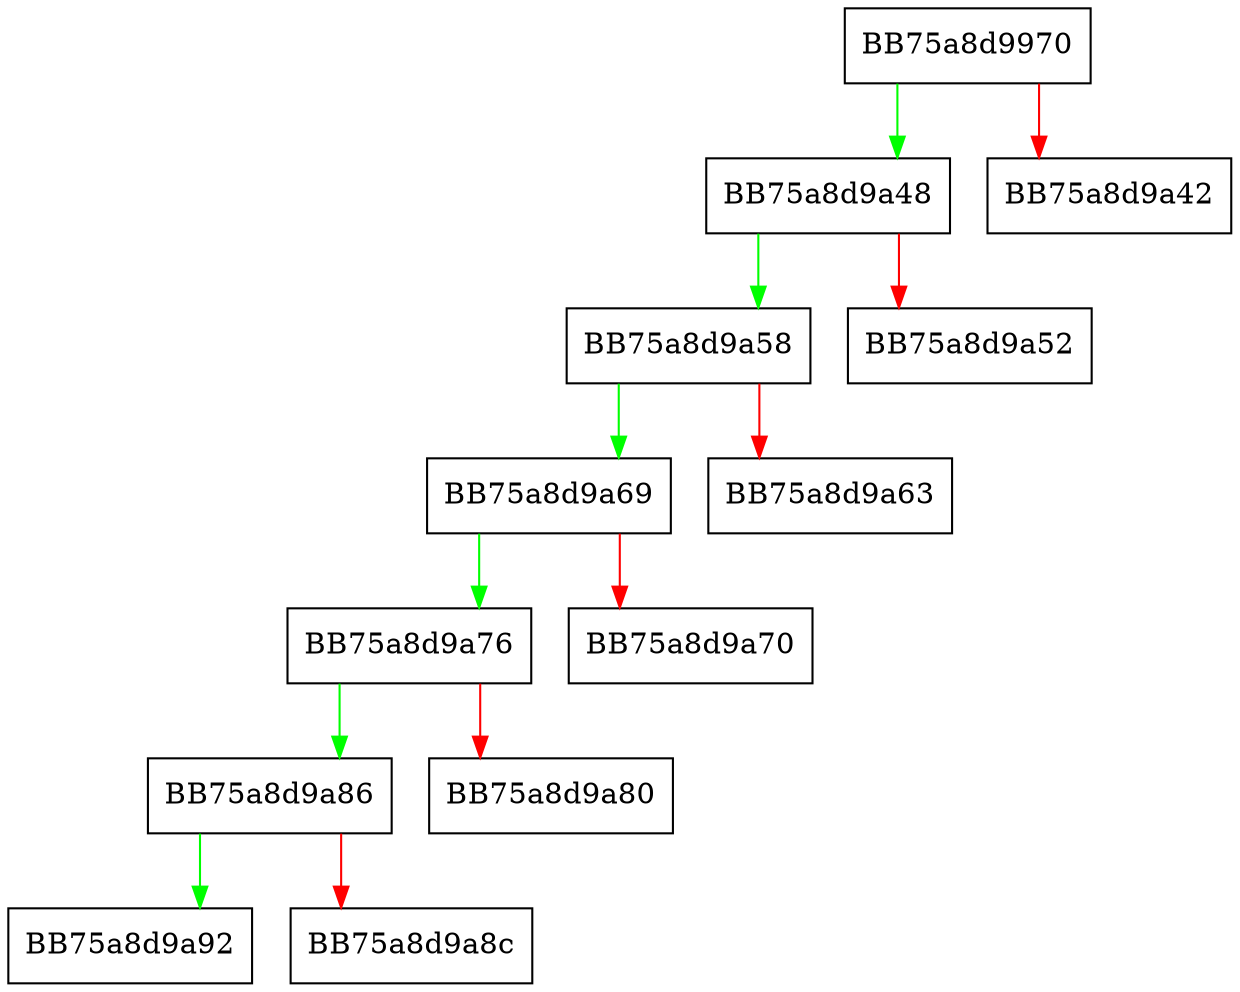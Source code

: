 digraph from_day_number {
  node [shape="box"];
  graph [splines=ortho];
  BB75a8d9970 -> BB75a8d9a48 [color="green"];
  BB75a8d9970 -> BB75a8d9a42 [color="red"];
  BB75a8d9a48 -> BB75a8d9a58 [color="green"];
  BB75a8d9a48 -> BB75a8d9a52 [color="red"];
  BB75a8d9a58 -> BB75a8d9a69 [color="green"];
  BB75a8d9a58 -> BB75a8d9a63 [color="red"];
  BB75a8d9a69 -> BB75a8d9a76 [color="green"];
  BB75a8d9a69 -> BB75a8d9a70 [color="red"];
  BB75a8d9a76 -> BB75a8d9a86 [color="green"];
  BB75a8d9a76 -> BB75a8d9a80 [color="red"];
  BB75a8d9a86 -> BB75a8d9a92 [color="green"];
  BB75a8d9a86 -> BB75a8d9a8c [color="red"];
}